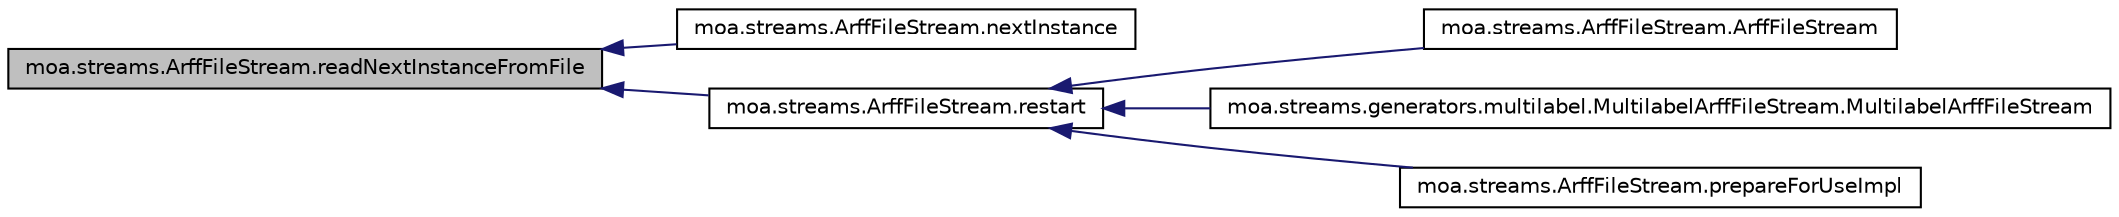 digraph G
{
  edge [fontname="Helvetica",fontsize="10",labelfontname="Helvetica",labelfontsize="10"];
  node [fontname="Helvetica",fontsize="10",shape=record];
  rankdir=LR;
  Node1 [label="moa.streams.ArffFileStream.readNextInstanceFromFile",height=0.2,width=0.4,color="black", fillcolor="grey75", style="filled" fontcolor="black"];
  Node1 -> Node2 [dir=back,color="midnightblue",fontsize="10",style="solid",fontname="Helvetica"];
  Node2 [label="moa.streams.ArffFileStream.nextInstance",height=0.2,width=0.4,color="black", fillcolor="white", style="filled",URL="$classmoa_1_1streams_1_1ArffFileStream.html#ad4a2cca5460e7a6283f484d72a0066a8",tooltip="Gets the next instance from this stream."];
  Node1 -> Node3 [dir=back,color="midnightblue",fontsize="10",style="solid",fontname="Helvetica"];
  Node3 [label="moa.streams.ArffFileStream.restart",height=0.2,width=0.4,color="black", fillcolor="white", style="filled",URL="$classmoa_1_1streams_1_1ArffFileStream.html#a21cb216bc7d7353e5631e5036ef74a4f",tooltip="Restarts this stream."];
  Node3 -> Node4 [dir=back,color="midnightblue",fontsize="10",style="solid",fontname="Helvetica"];
  Node4 [label="moa.streams.ArffFileStream.ArffFileStream",height=0.2,width=0.4,color="black", fillcolor="white", style="filled",URL="$classmoa_1_1streams_1_1ArffFileStream.html#aa29709e1c4faff611d85b6e420a0b59f"];
  Node3 -> Node5 [dir=back,color="midnightblue",fontsize="10",style="solid",fontname="Helvetica"];
  Node5 [label="moa.streams.generators.multilabel.MultilabelArffFileStream.MultilabelArffFileStream",height=0.2,width=0.4,color="black", fillcolor="white", style="filled",URL="$classmoa_1_1streams_1_1generators_1_1multilabel_1_1MultilabelArffFileStream.html#ab9a402746dbe495543f732ce92929096"];
  Node3 -> Node6 [dir=back,color="midnightblue",fontsize="10",style="solid",fontname="Helvetica"];
  Node6 [label="moa.streams.ArffFileStream.prepareForUseImpl",height=0.2,width=0.4,color="black", fillcolor="white", style="filled",URL="$classmoa_1_1streams_1_1ArffFileStream.html#a8eea023a8057b9487861dd5bc2904802",tooltip="This method describes the implementation of how to prepare this object for use."];
}
